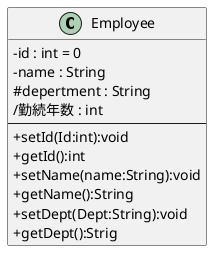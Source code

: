 @startuml 
skinparam classAttributeIconSize 0
' class A <<stereotype>> {}
' class B {
'     - 属性１: int
'     - 属性２: String
' }
' class C {
'     ---
'     + 操作１():void
'     + 操作２():String
' }
' class D {
'     - 属性１: int
'     - 属性２: String
'     ---
'     + 操作１(): void
'     + 操作２():String
' }
class Employee{
    -id : int = 0
    -name : String
    #depertment : String
    /勤続年数 : int
    ---
    +setId(Id:int):void
    +getId():int
    +setName(name:String):void
    +getName():String
    +setDept(Dept:String):void
    +getDept():Strig
}
@enduml